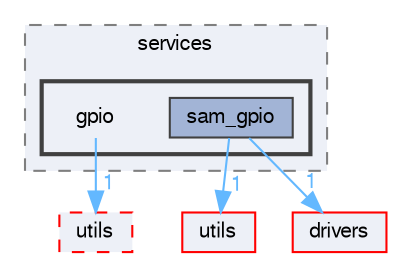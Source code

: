 digraph "gpio"
{
 // LATEX_PDF_SIZE
  bgcolor="transparent";
  edge [fontname=FreeSans,fontsize=10,labelfontname=FreeSans,labelfontsize=10];
  node [fontname=FreeSans,fontsize=10,shape=box,height=0.2,width=0.4];
  compound=true
  subgraph clusterdir_7cbf1cf0e17b7da5051405e51c36fab2 {
    graph [ bgcolor="#edf0f7", pencolor="grey50", label="services", fontname=FreeSans,fontsize=10 style="filled,dashed", URL="dir_7cbf1cf0e17b7da5051405e51c36fab2.html",tooltip=""]
  subgraph clusterdir_210628393fae0feee6a524b63206cb79 {
    graph [ bgcolor="#edf0f7", pencolor="grey25", label="", fontname=FreeSans,fontsize=10 style="filled,bold", URL="dir_210628393fae0feee6a524b63206cb79.html",tooltip=""]
    dir_210628393fae0feee6a524b63206cb79 [shape=plaintext, label="gpio"];
  dir_744eb2320f843e8c38d8eb58411c7de1 [label="sam_gpio", fillcolor="#a2b4d6", color="grey25", style="filled", URL="dir_744eb2320f843e8c38d8eb58411c7de1.html",tooltip=""];
  }
  }
  dir_85effdddc426fd82e3610be0948fd413 [label="utils", fillcolor="#edf0f7", color="red", style="filled,dashed", URL="dir_85effdddc426fd82e3610be0948fd413.html",tooltip=""];
  dir_7dbb3f8d9b3c7f1bbfe241818c433d10 [label="utils", fillcolor="#edf0f7", color="red", style="filled", URL="dir_7dbb3f8d9b3c7f1bbfe241818c433d10.html",tooltip=""];
  dir_23452eaafd74a0dfcbccff24142d67ec [label="drivers", fillcolor="#edf0f7", color="red", style="filled", URL="dir_23452eaafd74a0dfcbccff24142d67ec.html",tooltip=""];
  dir_210628393fae0feee6a524b63206cb79->dir_85effdddc426fd82e3610be0948fd413 [headlabel="1", labeldistance=1.5 headhref="dir_000018_000067.html" color="steelblue1" fontcolor="steelblue1"];
  dir_744eb2320f843e8c38d8eb58411c7de1->dir_23452eaafd74a0dfcbccff24142d67ec [headlabel="1", labeldistance=1.5 headhref="dir_000041_000014.html" color="steelblue1" fontcolor="steelblue1"];
  dir_744eb2320f843e8c38d8eb58411c7de1->dir_7dbb3f8d9b3c7f1bbfe241818c433d10 [headlabel="1", labeldistance=1.5 headhref="dir_000041_000068.html" color="steelblue1" fontcolor="steelblue1"];
}
